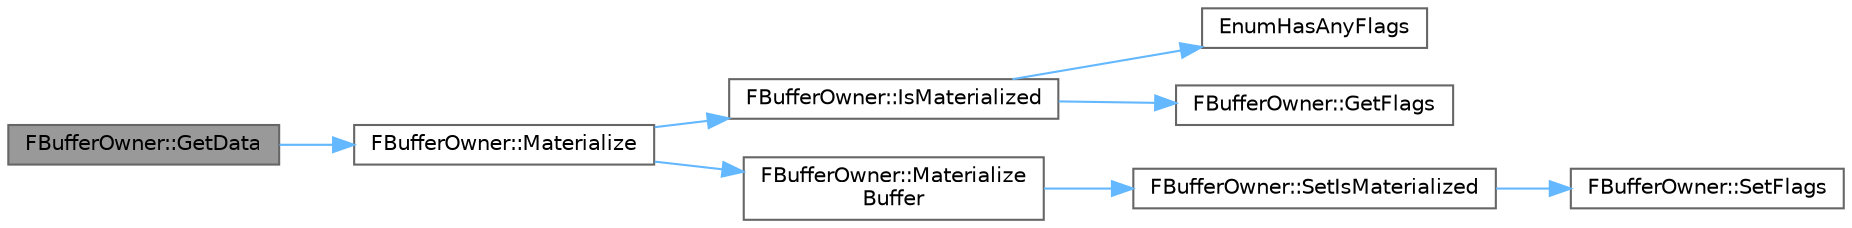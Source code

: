 digraph "FBufferOwner::GetData"
{
 // INTERACTIVE_SVG=YES
 // LATEX_PDF_SIZE
  bgcolor="transparent";
  edge [fontname=Helvetica,fontsize=10,labelfontname=Helvetica,labelfontsize=10];
  node [fontname=Helvetica,fontsize=10,shape=box,height=0.2,width=0.4];
  rankdir="LR";
  Node1 [id="Node000001",label="FBufferOwner::GetData",height=0.2,width=0.4,color="gray40", fillcolor="grey60", style="filled", fontcolor="black",tooltip=" "];
  Node1 -> Node2 [id="edge1_Node000001_Node000002",color="steelblue1",style="solid",tooltip=" "];
  Node2 [id="Node000002",label="FBufferOwner::Materialize",height=0.2,width=0.4,color="grey40", fillcolor="white", style="filled",URL="$d3/d0f/classFBufferOwner.html#a4c7cb814e41d26d15efd3bb764d1064e",tooltip=" "];
  Node2 -> Node3 [id="edge2_Node000002_Node000003",color="steelblue1",style="solid",tooltip=" "];
  Node3 [id="Node000003",label="FBufferOwner::IsMaterialized",height=0.2,width=0.4,color="grey40", fillcolor="white", style="filled",URL="$d3/d0f/classFBufferOwner.html#a67ee675db8038670ef8ba3559b5ad3b9",tooltip=" "];
  Node3 -> Node4 [id="edge3_Node000003_Node000004",color="steelblue1",style="solid",tooltip=" "];
  Node4 [id="Node000004",label="EnumHasAnyFlags",height=0.2,width=0.4,color="grey40", fillcolor="white", style="filled",URL="$d8/de7/EnumClassFlags_8h.html#a584482cc5c314e3e8ea8d24c7adf9f6e",tooltip=" "];
  Node3 -> Node5 [id="edge4_Node000003_Node000005",color="steelblue1",style="solid",tooltip=" "];
  Node5 [id="Node000005",label="FBufferOwner::GetFlags",height=0.2,width=0.4,color="grey40", fillcolor="white", style="filled",URL="$d3/d0f/classFBufferOwner.html#ac696ec10e95c119297e659e487482a98",tooltip=" "];
  Node2 -> Node6 [id="edge5_Node000002_Node000006",color="steelblue1",style="solid",tooltip=" "];
  Node6 [id="Node000006",label="FBufferOwner::Materialize\lBuffer",height=0.2,width=0.4,color="grey40", fillcolor="white", style="filled",URL="$d3/d0f/classFBufferOwner.html#a9bed6771f9e608cf49686f1ed7766be1",tooltip="Materialize the buffer by making it ready to be accessed."];
  Node6 -> Node7 [id="edge6_Node000006_Node000007",color="steelblue1",style="solid",tooltip=" "];
  Node7 [id="Node000007",label="FBufferOwner::SetIsMaterialized",height=0.2,width=0.4,color="grey40", fillcolor="white", style="filled",URL="$d3/d0f/classFBufferOwner.html#ab554d4f4bd1a9cee7eb8ad5352bad0d7",tooltip=" "];
  Node7 -> Node8 [id="edge7_Node000007_Node000008",color="steelblue1",style="solid",tooltip=" "];
  Node8 [id="Node000008",label="FBufferOwner::SetFlags",height=0.2,width=0.4,color="grey40", fillcolor="white", style="filled",URL="$d3/d0f/classFBufferOwner.html#a1ed567f83fea87758701310b9bdbf44a",tooltip=" "];
}
